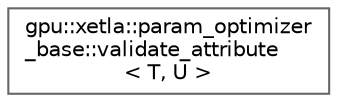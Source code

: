 digraph "Graphical Class Hierarchy"
{
 // LATEX_PDF_SIZE
  bgcolor="transparent";
  edge [fontname=Helvetica,fontsize=10,labelfontname=Helvetica,labelfontsize=10];
  node [fontname=Helvetica,fontsize=10,shape=box,height=0.2,width=0.4];
  rankdir="LR";
  Node0 [id="Node000000",label="gpu::xetla::param_optimizer\l_base::validate_attribute\l\< T, U \>",height=0.2,width=0.4,color="grey40", fillcolor="white", style="filled",URL="$structgpu_1_1xetla_1_1param__optimizer__base_1_1validate__attribute.html",tooltip=" "];
}
